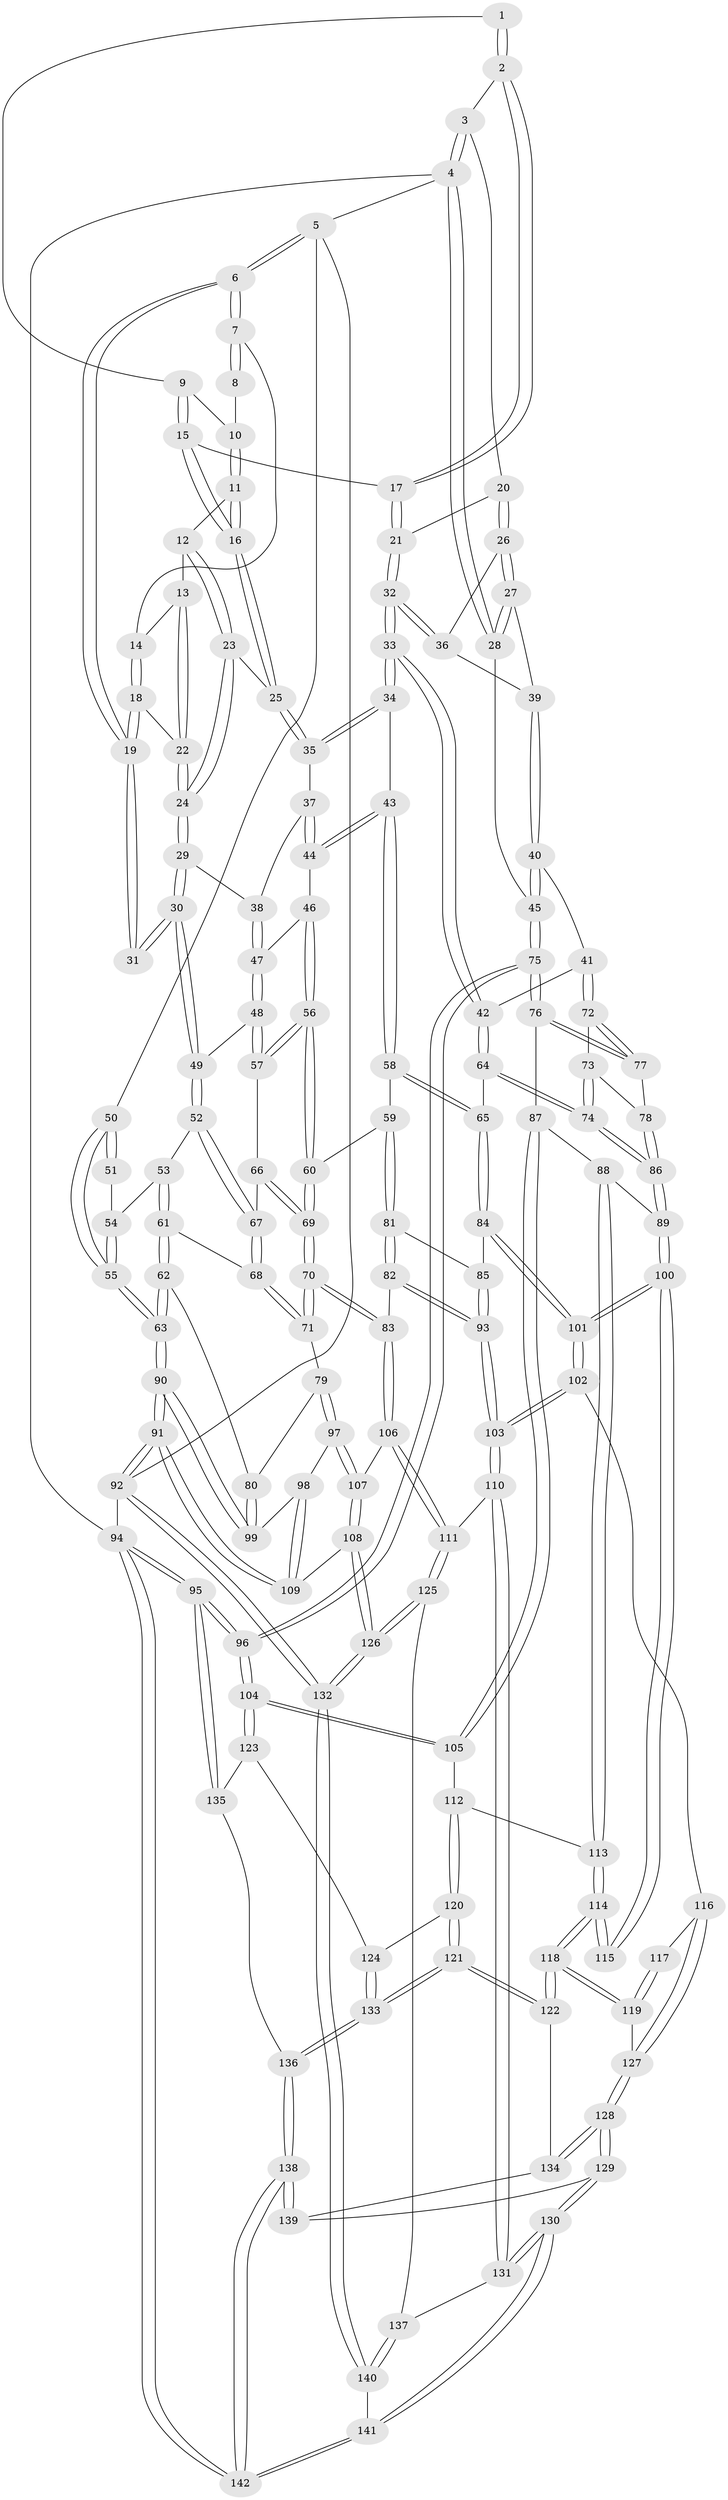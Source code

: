 // coarse degree distribution, {5: 0.04225352112676056, 3: 0.323943661971831, 4: 0.6197183098591549, 2: 0.014084507042253521}
// Generated by graph-tools (version 1.1) at 2025/38/03/04/25 23:38:30]
// undirected, 142 vertices, 352 edges
graph export_dot {
  node [color=gray90,style=filled];
  1 [pos="+0.44570327359150574+0"];
  2 [pos="+0.7028502262676265+0"];
  3 [pos="+0.7359429782265371+0"];
  4 [pos="+1+0"];
  5 [pos="+0+0"];
  6 [pos="+0+0"];
  7 [pos="+0.20986861831277215+0"];
  8 [pos="+0.36558788527154906+0"];
  9 [pos="+0.46573941605456703+0.032712893778478656"];
  10 [pos="+0.40784374984122135+0.006011154218674554"];
  11 [pos="+0.39316511071100585+0.0673178627836265"];
  12 [pos="+0.333760204927024+0.06773883205275832"];
  13 [pos="+0.30976037014785085+0.03973294356953078"];
  14 [pos="+0.2677404535029767+0"];
  15 [pos="+0.5054740754284307+0.10538319071119848"];
  16 [pos="+0.4750941393449359+0.12237960616484887"];
  17 [pos="+0.5287854701166665+0.10020371552778914"];
  18 [pos="+0.22587299272869263+0.07859187692958634"];
  19 [pos="+0.08148031671510596+0.1067313456609196"];
  20 [pos="+0.7752616063656778+0"];
  21 [pos="+0.5833268350552381+0.14665321114422034"];
  22 [pos="+0.24296994319179938+0.13098623423920683"];
  23 [pos="+0.32057933884813444+0.15028066283866046"];
  24 [pos="+0.24854403558565388+0.2068315895363736"];
  25 [pos="+0.44469293266374527+0.17400882246448732"];
  26 [pos="+0.8127392885872504+0.11364638143419936"];
  27 [pos="+1+0.1334548672409009"];
  28 [pos="+1+0.12254425233310001"];
  29 [pos="+0.2353971578331457+0.22822116185274238"];
  30 [pos="+0.19298827754310244+0.24664456872238402"];
  31 [pos="+0.1579320551827652+0.23221970344909784"];
  32 [pos="+0.706708649326027+0.2906330930891803"];
  33 [pos="+0.7051757261385522+0.30002682135773473"];
  34 [pos="+0.6469446823223679+0.3064049412967595"];
  35 [pos="+0.4442039716114849+0.19374448078810297"];
  36 [pos="+0.7948396579860351+0.15669410876729176"];
  37 [pos="+0.4209494990113993+0.2515435164522854"];
  38 [pos="+0.31235561004625784+0.26102646367082116"];
  39 [pos="+0.9287416432376221+0.25104229336148415"];
  40 [pos="+0.949814065588818+0.38612390879458175"];
  41 [pos="+0.8953824195220124+0.39462910257033573"];
  42 [pos="+0.7131327278991834+0.31713773180835686"];
  43 [pos="+0.5267311849666857+0.34418870060654383"];
  44 [pos="+0.4419998962089178+0.3049429539069058"];
  45 [pos="+1+0.40351259541129897"];
  46 [pos="+0.3947157828204421+0.35779340848689317"];
  47 [pos="+0.33975112204416363+0.3350748804213064"];
  48 [pos="+0.29380090712516205+0.3853099046753566"];
  49 [pos="+0.2036793642750316+0.3665504753873216"];
  50 [pos="+0+0.14357348735712988"];
  51 [pos="+0.12003908648722944+0.25286266261079765"];
  52 [pos="+0.1946533235443658+0.38656796291704176"];
  53 [pos="+0.11926047928635962+0.4027412299435937"];
  54 [pos="+0.03212824371871223+0.32117242856700845"];
  55 [pos="+0+0.40542785497178485"];
  56 [pos="+0.38757845476829855+0.4730775913553456"];
  57 [pos="+0.37831967257042104+0.46882849206287985"];
  58 [pos="+0.47502514726767253+0.45539041464227453"];
  59 [pos="+0.4003397581479278+0.4843643446721571"];
  60 [pos="+0.3933830004024355+0.48054676371654365"];
  61 [pos="+0.03745539133608698+0.46881460385026635"];
  62 [pos="+0+0.4890309883701166"];
  63 [pos="+0+0.48022689373728844"];
  64 [pos="+0.6635029995937645+0.5345552899478608"];
  65 [pos="+0.6475659455240951+0.5378996534959432"];
  66 [pos="+0.2569938018265856+0.46988308302990534"];
  67 [pos="+0.19510082261933073+0.3899779513944076"];
  68 [pos="+0.15538889046971466+0.5159886775653865"];
  69 [pos="+0.21463529316195765+0.6089358941032288"];
  70 [pos="+0.21046501000404896+0.6142176176702681"];
  71 [pos="+0.19171487508966661+0.603018343978518"];
  72 [pos="+0.8873307886101702+0.43531928945722337"];
  73 [pos="+0.8428440913842595+0.4886440758004356"];
  74 [pos="+0.6764475264710893+0.5486044375487031"];
  75 [pos="+1+0.6035279074344"];
  76 [pos="+0.9316042290083744+0.6032616519226128"];
  77 [pos="+0.9007272452655998+0.5755885777243435"];
  78 [pos="+0.8157579669313579+0.5701555200159999"];
  79 [pos="+0.12108750606532066+0.6076019754338474"];
  80 [pos="+0.11114784482887743+0.6049858449094002"];
  81 [pos="+0.42042433100361404+0.5589790924095176"];
  82 [pos="+0.3806387357660679+0.6208835710360339"];
  83 [pos="+0.21549162435511574+0.6257296923476724"];
  84 [pos="+0.5430149127937064+0.6119831891751253"];
  85 [pos="+0.4918928828005957+0.6007893166715526"];
  86 [pos="+0.7124308205394086+0.5952202910239739"];
  87 [pos="+0.8989025839103462+0.6478326476167238"];
  88 [pos="+0.7999722671962088+0.6990173406565334"];
  89 [pos="+0.7279336767583688+0.6647820668259031"];
  90 [pos="+0+0.6528256886434759"];
  91 [pos="+0+1"];
  92 [pos="+0+1"];
  93 [pos="+0.4051679240487954+0.736589408543665"];
  94 [pos="+1+1"];
  95 [pos="+1+1"];
  96 [pos="+1+0.8138796846780345"];
  97 [pos="+0.06419720631021703+0.6892356572674746"];
  98 [pos="+0.038757927846613666+0.690070724564626"];
  99 [pos="+0+0.6734655618064641"];
  100 [pos="+0.71494108798789+0.6846248928830473"];
  101 [pos="+0.5352300364820773+0.7514392296993403"];
  102 [pos="+0.5291708023011124+0.7617559722555727"];
  103 [pos="+0.40461775545110606+0.7842821589555218"];
  104 [pos="+1+0.8062583873433659"];
  105 [pos="+0.9347989971556661+0.7706922018920002"];
  106 [pos="+0.22181048840800838+0.7272122103191746"];
  107 [pos="+0.14352605214739939+0.7560317164264387"];
  108 [pos="+0.09783054484219203+0.7939592732199873"];
  109 [pos="+0.06535567735926692+0.8085291945088477"];
  110 [pos="+0.38776834782924074+0.7986883989048114"];
  111 [pos="+0.2951644615095934+0.8019406643692808"];
  112 [pos="+0.848631466953667+0.7718365783366964"];
  113 [pos="+0.8391609348321619+0.7631049683068466"];
  114 [pos="+0.7173528646359151+0.8346070971235866"];
  115 [pos="+0.7067707372862267+0.7439501650888571"];
  116 [pos="+0.5537197255587475+0.7914017262356258"];
  117 [pos="+0.6500430966111677+0.7774208480289972"];
  118 [pos="+0.7152318918224138+0.8474463598067862"];
  119 [pos="+0.6471229939688082+0.8373855053069501"];
  120 [pos="+0.8446774051359626+0.7939473263905711"];
  121 [pos="+0.7995772427540973+0.8992906975578376"];
  122 [pos="+0.7229175948417652+0.8647106773272751"];
  123 [pos="+0.9588436642321735+0.8478765624324243"];
  124 [pos="+0.8950922043210415+0.8660403911335779"];
  125 [pos="+0.2716272241277676+0.8497516665961029"];
  126 [pos="+0.1928960077166808+0.9232769273718454"];
  127 [pos="+0.5804355766796641+0.838232244801917"];
  128 [pos="+0.5729952543878134+0.9208141708189405"];
  129 [pos="+0.547104549238582+0.9743357134960661"];
  130 [pos="+0.5002135310541966+1"];
  131 [pos="+0.4456347882832036+0.9436712624489575"];
  132 [pos="+0+1"];
  133 [pos="+0.8215395483951025+0.9310124306864974"];
  134 [pos="+0.6952731118705029+0.901708516106222"];
  135 [pos="+0.9163722600140229+0.9095092961045076"];
  136 [pos="+0.8286163997238085+0.9560566280279444"];
  137 [pos="+0.31137108412890857+0.9538589470098424"];
  138 [pos="+0.8608964644157395+1"];
  139 [pos="+0.6893138246986804+0.9581165638781807"];
  140 [pos="+0.29226906465596425+1"];
  141 [pos="+0.48887630339876403+1"];
  142 [pos="+0.8811502145855441+1"];
  1 -- 2;
  1 -- 2;
  1 -- 9;
  2 -- 3;
  2 -- 17;
  2 -- 17;
  3 -- 4;
  3 -- 4;
  3 -- 20;
  4 -- 5;
  4 -- 28;
  4 -- 28;
  4 -- 94;
  5 -- 6;
  5 -- 6;
  5 -- 50;
  5 -- 92;
  6 -- 7;
  6 -- 7;
  6 -- 19;
  6 -- 19;
  7 -- 8;
  7 -- 8;
  7 -- 14;
  8 -- 10;
  9 -- 10;
  9 -- 15;
  9 -- 15;
  10 -- 11;
  10 -- 11;
  11 -- 12;
  11 -- 16;
  11 -- 16;
  12 -- 13;
  12 -- 23;
  12 -- 23;
  13 -- 14;
  13 -- 22;
  13 -- 22;
  14 -- 18;
  14 -- 18;
  15 -- 16;
  15 -- 16;
  15 -- 17;
  16 -- 25;
  16 -- 25;
  17 -- 21;
  17 -- 21;
  18 -- 19;
  18 -- 19;
  18 -- 22;
  19 -- 31;
  19 -- 31;
  20 -- 21;
  20 -- 26;
  20 -- 26;
  21 -- 32;
  21 -- 32;
  22 -- 24;
  22 -- 24;
  23 -- 24;
  23 -- 24;
  23 -- 25;
  24 -- 29;
  24 -- 29;
  25 -- 35;
  25 -- 35;
  26 -- 27;
  26 -- 27;
  26 -- 36;
  27 -- 28;
  27 -- 28;
  27 -- 39;
  28 -- 45;
  29 -- 30;
  29 -- 30;
  29 -- 38;
  30 -- 31;
  30 -- 31;
  30 -- 49;
  30 -- 49;
  32 -- 33;
  32 -- 33;
  32 -- 36;
  32 -- 36;
  33 -- 34;
  33 -- 34;
  33 -- 42;
  33 -- 42;
  34 -- 35;
  34 -- 35;
  34 -- 43;
  35 -- 37;
  36 -- 39;
  37 -- 38;
  37 -- 44;
  37 -- 44;
  38 -- 47;
  38 -- 47;
  39 -- 40;
  39 -- 40;
  40 -- 41;
  40 -- 45;
  40 -- 45;
  41 -- 42;
  41 -- 72;
  41 -- 72;
  42 -- 64;
  42 -- 64;
  43 -- 44;
  43 -- 44;
  43 -- 58;
  43 -- 58;
  44 -- 46;
  45 -- 75;
  45 -- 75;
  46 -- 47;
  46 -- 56;
  46 -- 56;
  47 -- 48;
  47 -- 48;
  48 -- 49;
  48 -- 57;
  48 -- 57;
  49 -- 52;
  49 -- 52;
  50 -- 51;
  50 -- 51;
  50 -- 55;
  50 -- 55;
  51 -- 54;
  52 -- 53;
  52 -- 67;
  52 -- 67;
  53 -- 54;
  53 -- 61;
  53 -- 61;
  54 -- 55;
  54 -- 55;
  55 -- 63;
  55 -- 63;
  56 -- 57;
  56 -- 57;
  56 -- 60;
  56 -- 60;
  57 -- 66;
  58 -- 59;
  58 -- 65;
  58 -- 65;
  59 -- 60;
  59 -- 81;
  59 -- 81;
  60 -- 69;
  60 -- 69;
  61 -- 62;
  61 -- 62;
  61 -- 68;
  62 -- 63;
  62 -- 63;
  62 -- 80;
  63 -- 90;
  63 -- 90;
  64 -- 65;
  64 -- 74;
  64 -- 74;
  65 -- 84;
  65 -- 84;
  66 -- 67;
  66 -- 69;
  66 -- 69;
  67 -- 68;
  67 -- 68;
  68 -- 71;
  68 -- 71;
  69 -- 70;
  69 -- 70;
  70 -- 71;
  70 -- 71;
  70 -- 83;
  70 -- 83;
  71 -- 79;
  72 -- 73;
  72 -- 77;
  72 -- 77;
  73 -- 74;
  73 -- 74;
  73 -- 78;
  74 -- 86;
  74 -- 86;
  75 -- 76;
  75 -- 76;
  75 -- 96;
  75 -- 96;
  76 -- 77;
  76 -- 77;
  76 -- 87;
  77 -- 78;
  78 -- 86;
  78 -- 86;
  79 -- 80;
  79 -- 97;
  79 -- 97;
  80 -- 99;
  80 -- 99;
  81 -- 82;
  81 -- 82;
  81 -- 85;
  82 -- 83;
  82 -- 93;
  82 -- 93;
  83 -- 106;
  83 -- 106;
  84 -- 85;
  84 -- 101;
  84 -- 101;
  85 -- 93;
  85 -- 93;
  86 -- 89;
  86 -- 89;
  87 -- 88;
  87 -- 105;
  87 -- 105;
  88 -- 89;
  88 -- 113;
  88 -- 113;
  89 -- 100;
  89 -- 100;
  90 -- 91;
  90 -- 91;
  90 -- 99;
  90 -- 99;
  91 -- 92;
  91 -- 92;
  91 -- 109;
  91 -- 109;
  92 -- 132;
  92 -- 132;
  92 -- 94;
  93 -- 103;
  93 -- 103;
  94 -- 95;
  94 -- 95;
  94 -- 142;
  94 -- 142;
  95 -- 96;
  95 -- 96;
  95 -- 135;
  95 -- 135;
  96 -- 104;
  96 -- 104;
  97 -- 98;
  97 -- 107;
  97 -- 107;
  98 -- 99;
  98 -- 109;
  98 -- 109;
  100 -- 101;
  100 -- 101;
  100 -- 115;
  100 -- 115;
  101 -- 102;
  101 -- 102;
  102 -- 103;
  102 -- 103;
  102 -- 116;
  103 -- 110;
  103 -- 110;
  104 -- 105;
  104 -- 105;
  104 -- 123;
  104 -- 123;
  105 -- 112;
  106 -- 107;
  106 -- 111;
  106 -- 111;
  107 -- 108;
  107 -- 108;
  108 -- 109;
  108 -- 126;
  108 -- 126;
  110 -- 111;
  110 -- 131;
  110 -- 131;
  111 -- 125;
  111 -- 125;
  112 -- 113;
  112 -- 120;
  112 -- 120;
  113 -- 114;
  113 -- 114;
  114 -- 115;
  114 -- 115;
  114 -- 118;
  114 -- 118;
  116 -- 117;
  116 -- 127;
  116 -- 127;
  117 -- 119;
  117 -- 119;
  118 -- 119;
  118 -- 119;
  118 -- 122;
  118 -- 122;
  119 -- 127;
  120 -- 121;
  120 -- 121;
  120 -- 124;
  121 -- 122;
  121 -- 122;
  121 -- 133;
  121 -- 133;
  122 -- 134;
  123 -- 124;
  123 -- 135;
  124 -- 133;
  124 -- 133;
  125 -- 126;
  125 -- 126;
  125 -- 137;
  126 -- 132;
  126 -- 132;
  127 -- 128;
  127 -- 128;
  128 -- 129;
  128 -- 129;
  128 -- 134;
  128 -- 134;
  129 -- 130;
  129 -- 130;
  129 -- 139;
  130 -- 131;
  130 -- 131;
  130 -- 141;
  130 -- 141;
  131 -- 137;
  132 -- 140;
  132 -- 140;
  133 -- 136;
  133 -- 136;
  134 -- 139;
  135 -- 136;
  136 -- 138;
  136 -- 138;
  137 -- 140;
  137 -- 140;
  138 -- 139;
  138 -- 139;
  138 -- 142;
  138 -- 142;
  140 -- 141;
  141 -- 142;
  141 -- 142;
}
